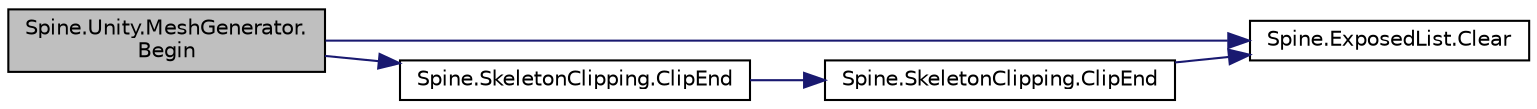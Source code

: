digraph "Spine.Unity.MeshGenerator.Begin"
{
 // LATEX_PDF_SIZE
  edge [fontname="Helvetica",fontsize="10",labelfontname="Helvetica",labelfontsize="10"];
  node [fontname="Helvetica",fontsize="10",shape=record];
  rankdir="LR";
  Node1 [label="Spine.Unity.MeshGenerator.\lBegin",height=0.2,width=0.4,color="black", fillcolor="grey75", style="filled", fontcolor="black",tooltip=" "];
  Node1 -> Node2 [color="midnightblue",fontsize="10",style="solid",fontname="Helvetica"];
  Node2 [label="Spine.ExposedList.Clear",height=0.2,width=0.4,color="black", fillcolor="white", style="filled",URL="$class_spine_1_1_exposed_list.html#ab2453ae483ae98e5e68ea616320c8f5b",tooltip=" "];
  Node1 -> Node3 [color="midnightblue",fontsize="10",style="solid",fontname="Helvetica"];
  Node3 [label="Spine.SkeletonClipping.ClipEnd",height=0.2,width=0.4,color="black", fillcolor="white", style="filled",URL="$class_spine_1_1_skeleton_clipping.html#a1a07278048c33b547f8a596c41ceb4bb",tooltip=" "];
  Node3 -> Node4 [color="midnightblue",fontsize="10",style="solid",fontname="Helvetica"];
  Node4 [label="Spine.SkeletonClipping.ClipEnd",height=0.2,width=0.4,color="black", fillcolor="white", style="filled",URL="$class_spine_1_1_skeleton_clipping.html#a4351ab3c136c8d55809579933d943770",tooltip=" "];
  Node4 -> Node2 [color="midnightblue",fontsize="10",style="solid",fontname="Helvetica"];
}
